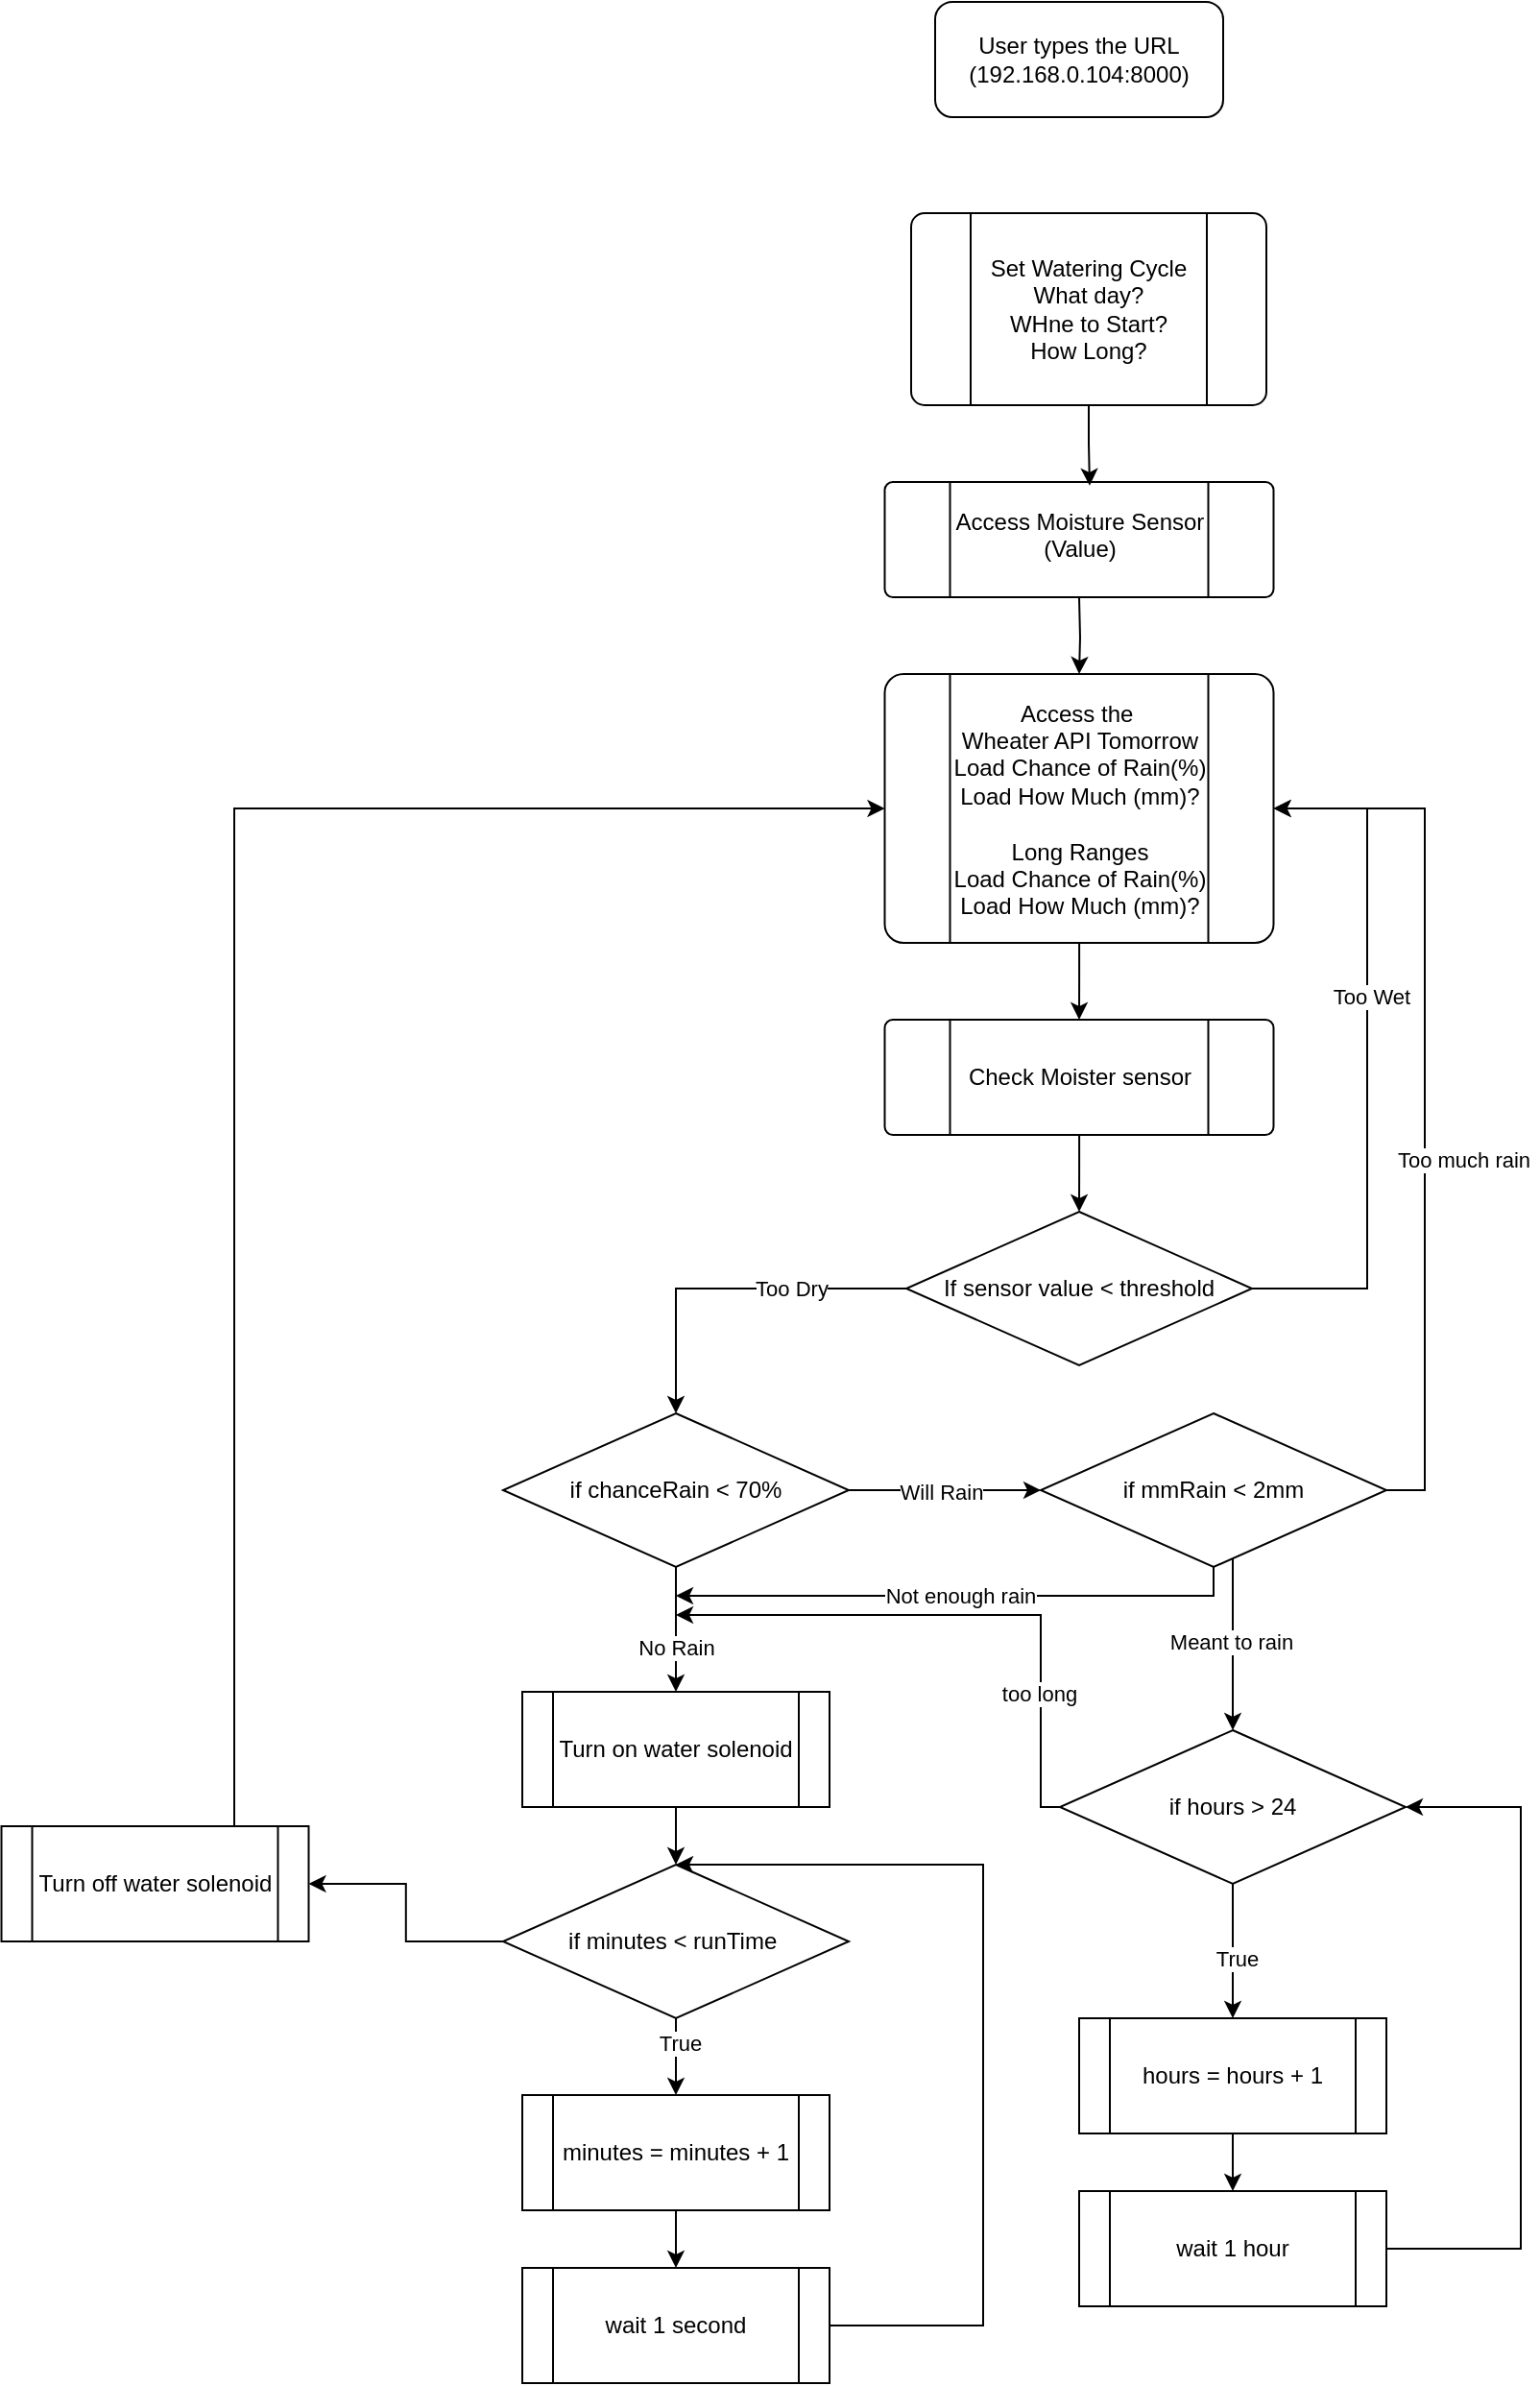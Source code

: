 <mxfile version="24.5.5" type="github">
  <diagram id="C5RBs43oDa-KdzZeNtuy" name="Page-1">
    <mxGraphModel dx="1036" dy="1764" grid="1" gridSize="10" guides="1" tooltips="1" connect="1" arrows="1" fold="1" page="1" pageScale="1" pageWidth="827" pageHeight="1169" math="0" shadow="0">
      <root>
        <mxCell id="WIyWlLk6GJQsqaUBKTNV-0" />
        <mxCell id="WIyWlLk6GJQsqaUBKTNV-1" parent="WIyWlLk6GJQsqaUBKTNV-0" />
        <mxCell id="WIyWlLk6GJQsqaUBKTNV-3" value="User types the URL (192.168.0.104:8000)" style="rounded=1;whiteSpace=wrap;html=1;fontSize=12;glass=0;strokeWidth=1;shadow=0;" parent="WIyWlLk6GJQsqaUBKTNV-1" vertex="1">
          <mxGeometry x="565" y="-380" width="150" height="60" as="geometry" />
        </mxCell>
        <mxCell id="Epe7IqtMgItSxeBAKNHN-16" value="" style="group" vertex="1" connectable="0" parent="WIyWlLk6GJQsqaUBKTNV-1">
          <mxGeometry x="570" y="-270" width="185" height="100" as="geometry" />
        </mxCell>
        <mxCell id="Epe7IqtMgItSxeBAKNHN-13" value="" style="verticalLabelPosition=bottom;verticalAlign=top;html=1;shape=process;whiteSpace=wrap;rounded=1;size=0.167;arcSize=7;align=center;" vertex="1" parent="Epe7IqtMgItSxeBAKNHN-16">
          <mxGeometry x="-17.5" width="185" height="100" as="geometry" />
        </mxCell>
        <mxCell id="Epe7IqtMgItSxeBAKNHN-15" value="Set Watering Cycle&lt;div&gt;What day?&lt;/div&gt;&lt;div&gt;WHne to Start?&lt;/div&gt;&lt;div&gt;How Long?&lt;/div&gt;" style="text;html=1;align=center;verticalAlign=middle;whiteSpace=wrap;rounded=0;" vertex="1" parent="Epe7IqtMgItSxeBAKNHN-16">
          <mxGeometry x="15" y="35" width="120" height="30" as="geometry" />
        </mxCell>
        <mxCell id="Epe7IqtMgItSxeBAKNHN-47" style="edgeStyle=orthogonalEdgeStyle;rounded=0;orthogonalLoop=1;jettySize=auto;html=1;entryX=0.5;entryY=0;entryDx=0;entryDy=0;" edge="1" parent="WIyWlLk6GJQsqaUBKTNV-1" source="Epe7IqtMgItSxeBAKNHN-17" target="Epe7IqtMgItSxeBAKNHN-20">
          <mxGeometry relative="1" as="geometry" />
        </mxCell>
        <mxCell id="Epe7IqtMgItSxeBAKNHN-17" value="" style="verticalLabelPosition=bottom;verticalAlign=top;html=1;shape=process;whiteSpace=wrap;rounded=1;size=0.167;arcSize=7;align=center;" vertex="1" parent="WIyWlLk6GJQsqaUBKTNV-1">
          <mxGeometry x="538.75" y="-30" width="202.5" height="140" as="geometry" />
        </mxCell>
        <mxCell id="Epe7IqtMgItSxeBAKNHN-19" value="&lt;div&gt;Access the&amp;nbsp;&lt;/div&gt;&lt;div&gt;Wheater API Tomorrow&lt;/div&gt;Load Chance of Rain(%)&lt;div&gt;Load How Much (mm)?&lt;/div&gt;&lt;div&gt;&lt;br&gt;&lt;/div&gt;&lt;div&gt;Long Ranges&lt;/div&gt;&lt;div&gt;Load Chance of Rain(%)&lt;div&gt;Load How Much (mm)?&lt;/div&gt;&lt;div&gt;&lt;br&gt;&lt;/div&gt;&lt;div&gt;&lt;br&gt;&lt;/div&gt;&lt;/div&gt;" style="text;html=1;align=center;verticalAlign=middle;whiteSpace=wrap;rounded=0;" vertex="1" parent="WIyWlLk6GJQsqaUBKTNV-1">
          <mxGeometry x="572.5" y="40" width="135" height="30" as="geometry" />
        </mxCell>
        <mxCell id="Epe7IqtMgItSxeBAKNHN-48" style="edgeStyle=orthogonalEdgeStyle;rounded=0;orthogonalLoop=1;jettySize=auto;html=1;entryX=0.5;entryY=0;entryDx=0;entryDy=0;" edge="1" parent="WIyWlLk6GJQsqaUBKTNV-1" source="Epe7IqtMgItSxeBAKNHN-20" target="Epe7IqtMgItSxeBAKNHN-23">
          <mxGeometry relative="1" as="geometry" />
        </mxCell>
        <mxCell id="Epe7IqtMgItSxeBAKNHN-20" value="" style="verticalLabelPosition=bottom;verticalAlign=top;html=1;shape=process;whiteSpace=wrap;rounded=1;size=0.167;arcSize=7;align=center;" vertex="1" parent="WIyWlLk6GJQsqaUBKTNV-1">
          <mxGeometry x="538.75" y="150" width="202.5" height="60" as="geometry" />
        </mxCell>
        <mxCell id="Epe7IqtMgItSxeBAKNHN-21" value="&lt;div&gt;Check Moister sensor&lt;/div&gt;" style="text;html=1;align=center;verticalAlign=middle;whiteSpace=wrap;rounded=0;" vertex="1" parent="WIyWlLk6GJQsqaUBKTNV-1">
          <mxGeometry x="572.5" y="165" width="135" height="30" as="geometry" />
        </mxCell>
        <mxCell id="Epe7IqtMgItSxeBAKNHN-25" style="rounded=0;orthogonalLoop=1;jettySize=auto;html=1;exitX=0;exitY=0.5;exitDx=0;exitDy=0;entryX=0.5;entryY=0;entryDx=0;entryDy=0;edgeStyle=orthogonalEdgeStyle;" edge="1" parent="WIyWlLk6GJQsqaUBKTNV-1" source="Epe7IqtMgItSxeBAKNHN-23" target="Epe7IqtMgItSxeBAKNHN-24">
          <mxGeometry relative="1" as="geometry" />
        </mxCell>
        <mxCell id="Epe7IqtMgItSxeBAKNHN-27" value="Too Dry" style="edgeLabel;html=1;align=center;verticalAlign=middle;resizable=0;points=[];" vertex="1" connectable="0" parent="Epe7IqtMgItSxeBAKNHN-25">
          <mxGeometry x="0.071" y="-3" relative="1" as="geometry">
            <mxPoint x="39" y="3" as="offset" />
          </mxGeometry>
        </mxCell>
        <mxCell id="Epe7IqtMgItSxeBAKNHN-49" style="edgeStyle=orthogonalEdgeStyle;rounded=0;orthogonalLoop=1;jettySize=auto;html=1;entryX=1;entryY=0.5;entryDx=0;entryDy=0;" edge="1" parent="WIyWlLk6GJQsqaUBKTNV-1" source="Epe7IqtMgItSxeBAKNHN-23" target="Epe7IqtMgItSxeBAKNHN-17">
          <mxGeometry relative="1" as="geometry">
            <Array as="points">
              <mxPoint x="790" y="290" />
              <mxPoint x="790" y="40" />
            </Array>
          </mxGeometry>
        </mxCell>
        <mxCell id="Epe7IqtMgItSxeBAKNHN-51" value="Too Wet" style="edgeLabel;html=1;align=center;verticalAlign=middle;resizable=0;points=[];" vertex="1" connectable="0" parent="Epe7IqtMgItSxeBAKNHN-49">
          <mxGeometry x="0.182" y="-2" relative="1" as="geometry">
            <mxPoint as="offset" />
          </mxGeometry>
        </mxCell>
        <mxCell id="Epe7IqtMgItSxeBAKNHN-23" value="If sensor value &amp;lt; threshold&lt;span style=&quot;color: rgba(0, 0, 0, 0); font-family: monospace; font-size: 0px; text-align: start; text-wrap: nowrap;&quot;&gt;%3CmxGraphModel%3E%3Croot%3E%3CmxCell%20id%3D%220%22%2F%3E%3CmxCell%20id%3D%221%22%20parent%3D%220%22%2F%3E%3CmxCell%20id%3D%222%22%20value%3D%22%22%20style%3D%22verticalLabelPosition%3Dbottom%3BverticalAlign%3Dtop%3Bhtml%3D1%3Bshape%3Dprocess%3BwhiteSpace%3Dwrap%3Brounded%3D1%3Bsize%3D0.167%3BarcSize%3D7%3Balign%3Dcenter%3B%22%20vertex%3D%221%22%20parent%3D%221%22%3E%3CmxGeometry%20x%3D%22118.75%22%20y%3D%22480%22%20width%3D%22202.5%22%20height%3D%22140%22%20as%3D%22geometry%22%2F%3E%3C%2FmxCell%3E%3CmxCell%20id%3D%223%22%20value%3D%22%26lt%3Bdiv%26gt%3BAccess%20the%26amp%3Bnbsp%3B%26lt%3B%2Fdiv%26gt%3B%26lt%3Bdiv%26gt%3BWheater%20API%20Tomorrow%26lt%3B%2Fdiv%26gt%3BLoad%20Chance%20of%20Rain(%25)%26lt%3Bdiv%26gt%3BLoad%20How%20Much%20(mm)%3F%26lt%3B%2Fdiv%26gt%3B%26lt%3Bdiv%26gt%3B%26lt%3Bbr%26gt%3B%26lt%3B%2Fdiv%26gt%3B%26lt%3Bdiv%26gt%3BLong%20Ranges%26lt%3B%2Fdiv%26gt%3B%26lt%3Bdiv%26gt%3BLoad%20Chance%20of%20Rain(%25)%26lt%3Bdiv%26gt%3BLoad%20How%20Much%20(mm)%3F%26lt%3B%2Fdiv%26gt%3B%26lt%3Bdiv%26gt%3B%26lt%3Bbr%26gt%3B%26lt%3B%2Fdiv%26gt%3B%26lt%3Bdiv%26gt%3B%26lt%3Bbr%26gt%3B%26lt%3B%2Fdiv%26gt%3B%26lt%3B%2Fdiv%26gt%3B%22%20style%3D%22text%3Bhtml%3D1%3Balign%3Dcenter%3BverticalAlign%3Dmiddle%3BwhiteSpace%3Dwrap%3Brounded%3D0%3B%22%20vertex%3D%221%22%20parent%3D%221%22%3E%3CmxGeometry%20x%3D%22152.5%22%20y%3D%22550%22%20width%3D%22135%22%20height%3D%2230%22%20as%3D%22geometry%22%2F%3E%3C%2FmxCell%3E%3C%2Froot%3E%3C%2FmxGraphModel%3E&lt;/span&gt;" style="rhombus;whiteSpace=wrap;html=1;" vertex="1" parent="WIyWlLk6GJQsqaUBKTNV-1">
          <mxGeometry x="550" y="250" width="180" height="80" as="geometry" />
        </mxCell>
        <mxCell id="Epe7IqtMgItSxeBAKNHN-32" value="" style="edgeStyle=orthogonalEdgeStyle;rounded=0;orthogonalLoop=1;jettySize=auto;html=1;" edge="1" parent="WIyWlLk6GJQsqaUBKTNV-1" source="Epe7IqtMgItSxeBAKNHN-24" target="Epe7IqtMgItSxeBAKNHN-31">
          <mxGeometry relative="1" as="geometry" />
        </mxCell>
        <mxCell id="Epe7IqtMgItSxeBAKNHN-52" value="No Rain" style="edgeLabel;html=1;align=center;verticalAlign=middle;resizable=0;points=[];" vertex="1" connectable="0" parent="Epe7IqtMgItSxeBAKNHN-32">
          <mxGeometry x="0.289" relative="1" as="geometry">
            <mxPoint as="offset" />
          </mxGeometry>
        </mxCell>
        <mxCell id="Epe7IqtMgItSxeBAKNHN-53" style="edgeStyle=orthogonalEdgeStyle;rounded=0;orthogonalLoop=1;jettySize=auto;html=1;entryX=0;entryY=0.5;entryDx=0;entryDy=0;" edge="1" parent="WIyWlLk6GJQsqaUBKTNV-1" source="Epe7IqtMgItSxeBAKNHN-24" target="Epe7IqtMgItSxeBAKNHN-55">
          <mxGeometry relative="1" as="geometry">
            <mxPoint x="590" y="395" as="targetPoint" />
          </mxGeometry>
        </mxCell>
        <mxCell id="Epe7IqtMgItSxeBAKNHN-54" value="Will Rain" style="edgeLabel;html=1;align=center;verticalAlign=middle;resizable=0;points=[];" vertex="1" connectable="0" parent="Epe7IqtMgItSxeBAKNHN-53">
          <mxGeometry x="-0.041" y="-1" relative="1" as="geometry">
            <mxPoint as="offset" />
          </mxGeometry>
        </mxCell>
        <mxCell id="Epe7IqtMgItSxeBAKNHN-24" value="if chanceRain &amp;lt; 70%" style="rhombus;whiteSpace=wrap;html=1;" vertex="1" parent="WIyWlLk6GJQsqaUBKTNV-1">
          <mxGeometry x="340" y="355" width="180" height="80" as="geometry" />
        </mxCell>
        <mxCell id="Epe7IqtMgItSxeBAKNHN-37" style="edgeStyle=orthogonalEdgeStyle;rounded=0;orthogonalLoop=1;jettySize=auto;html=1;entryX=0.5;entryY=0;entryDx=0;entryDy=0;" edge="1" parent="WIyWlLk6GJQsqaUBKTNV-1" source="Epe7IqtMgItSxeBAKNHN-31" target="Epe7IqtMgItSxeBAKNHN-35">
          <mxGeometry relative="1" as="geometry" />
        </mxCell>
        <mxCell id="Epe7IqtMgItSxeBAKNHN-31" value="Turn on water solenoid" style="shape=process;whiteSpace=wrap;html=1;backgroundOutline=1;" vertex="1" parent="WIyWlLk6GJQsqaUBKTNV-1">
          <mxGeometry x="350" y="500" width="160" height="60" as="geometry" />
        </mxCell>
        <mxCell id="Epe7IqtMgItSxeBAKNHN-38" style="edgeStyle=orthogonalEdgeStyle;rounded=0;orthogonalLoop=1;jettySize=auto;html=1;entryX=0.5;entryY=0;entryDx=0;entryDy=0;" edge="1" parent="WIyWlLk6GJQsqaUBKTNV-1" source="Epe7IqtMgItSxeBAKNHN-35" target="Epe7IqtMgItSxeBAKNHN-36">
          <mxGeometry relative="1" as="geometry" />
        </mxCell>
        <mxCell id="Epe7IqtMgItSxeBAKNHN-42" value="True" style="edgeLabel;html=1;align=center;verticalAlign=middle;resizable=0;points=[];" vertex="1" connectable="0" parent="Epe7IqtMgItSxeBAKNHN-38">
          <mxGeometry x="-0.35" y="2" relative="1" as="geometry">
            <mxPoint as="offset" />
          </mxGeometry>
        </mxCell>
        <mxCell id="Epe7IqtMgItSxeBAKNHN-44" style="edgeStyle=orthogonalEdgeStyle;rounded=0;orthogonalLoop=1;jettySize=auto;html=1;" edge="1" parent="WIyWlLk6GJQsqaUBKTNV-1" source="Epe7IqtMgItSxeBAKNHN-35" target="Epe7IqtMgItSxeBAKNHN-43">
          <mxGeometry relative="1" as="geometry" />
        </mxCell>
        <mxCell id="Epe7IqtMgItSxeBAKNHN-35" value="if minutes &amp;lt; runTime&amp;nbsp;" style="rhombus;whiteSpace=wrap;html=1;" vertex="1" parent="WIyWlLk6GJQsqaUBKTNV-1">
          <mxGeometry x="340" y="590" width="180" height="80" as="geometry" />
        </mxCell>
        <mxCell id="Epe7IqtMgItSxeBAKNHN-40" style="edgeStyle=orthogonalEdgeStyle;rounded=0;orthogonalLoop=1;jettySize=auto;html=1;entryX=0.5;entryY=0;entryDx=0;entryDy=0;" edge="1" parent="WIyWlLk6GJQsqaUBKTNV-1" source="Epe7IqtMgItSxeBAKNHN-36" target="Epe7IqtMgItSxeBAKNHN-39">
          <mxGeometry relative="1" as="geometry" />
        </mxCell>
        <mxCell id="Epe7IqtMgItSxeBAKNHN-36" value="minutes = minutes + 1" style="shape=process;whiteSpace=wrap;html=1;backgroundOutline=1;" vertex="1" parent="WIyWlLk6GJQsqaUBKTNV-1">
          <mxGeometry x="350" y="710" width="160" height="60" as="geometry" />
        </mxCell>
        <mxCell id="Epe7IqtMgItSxeBAKNHN-41" style="edgeStyle=orthogonalEdgeStyle;rounded=0;orthogonalLoop=1;jettySize=auto;html=1;entryX=0.5;entryY=0;entryDx=0;entryDy=0;" edge="1" parent="WIyWlLk6GJQsqaUBKTNV-1" source="Epe7IqtMgItSxeBAKNHN-39" target="Epe7IqtMgItSxeBAKNHN-35">
          <mxGeometry relative="1" as="geometry">
            <Array as="points">
              <mxPoint x="590" y="830" />
              <mxPoint x="590" y="590" />
            </Array>
          </mxGeometry>
        </mxCell>
        <mxCell id="Epe7IqtMgItSxeBAKNHN-39" value="wait 1 second" style="shape=process;whiteSpace=wrap;html=1;backgroundOutline=1;" vertex="1" parent="WIyWlLk6GJQsqaUBKTNV-1">
          <mxGeometry x="350" y="800" width="160" height="60" as="geometry" />
        </mxCell>
        <mxCell id="Epe7IqtMgItSxeBAKNHN-46" style="edgeStyle=orthogonalEdgeStyle;rounded=0;orthogonalLoop=1;jettySize=auto;html=1;entryX=0;entryY=0.5;entryDx=0;entryDy=0;" edge="1" parent="WIyWlLk6GJQsqaUBKTNV-1" source="Epe7IqtMgItSxeBAKNHN-43" target="Epe7IqtMgItSxeBAKNHN-17">
          <mxGeometry relative="1" as="geometry">
            <mxPoint x="520" y="40" as="targetPoint" />
            <Array as="points">
              <mxPoint x="200" y="40" />
            </Array>
          </mxGeometry>
        </mxCell>
        <mxCell id="Epe7IqtMgItSxeBAKNHN-43" value="Turn off water solenoid" style="shape=process;whiteSpace=wrap;html=1;backgroundOutline=1;" vertex="1" parent="WIyWlLk6GJQsqaUBKTNV-1">
          <mxGeometry x="78.75" y="570" width="160" height="60" as="geometry" />
        </mxCell>
        <mxCell id="Epe7IqtMgItSxeBAKNHN-56" value="Not enough rain" style="edgeStyle=orthogonalEdgeStyle;rounded=0;orthogonalLoop=1;jettySize=auto;html=1;exitX=0.5;exitY=1;exitDx=0;exitDy=0;" edge="1" parent="WIyWlLk6GJQsqaUBKTNV-1" source="Epe7IqtMgItSxeBAKNHN-55">
          <mxGeometry relative="1" as="geometry">
            <mxPoint x="430" y="450" as="targetPoint" />
            <Array as="points">
              <mxPoint x="710" y="450" />
            </Array>
          </mxGeometry>
        </mxCell>
        <mxCell id="Epe7IqtMgItSxeBAKNHN-58" style="edgeStyle=orthogonalEdgeStyle;rounded=0;orthogonalLoop=1;jettySize=auto;html=1;entryX=1;entryY=0.5;entryDx=0;entryDy=0;" edge="1" parent="WIyWlLk6GJQsqaUBKTNV-1" source="Epe7IqtMgItSxeBAKNHN-55" target="Epe7IqtMgItSxeBAKNHN-17">
          <mxGeometry relative="1" as="geometry">
            <Array as="points">
              <mxPoint x="820" y="395" />
              <mxPoint x="820" y="40" />
            </Array>
          </mxGeometry>
        </mxCell>
        <mxCell id="Epe7IqtMgItSxeBAKNHN-59" value="Too much rain" style="edgeLabel;html=1;align=center;verticalAlign=middle;resizable=0;points=[];" vertex="1" connectable="0" parent="Epe7IqtMgItSxeBAKNHN-58">
          <mxGeometry x="-0.152" y="2" relative="1" as="geometry">
            <mxPoint x="22" as="offset" />
          </mxGeometry>
        </mxCell>
        <mxCell id="Epe7IqtMgItSxeBAKNHN-73" style="edgeStyle=orthogonalEdgeStyle;rounded=0;orthogonalLoop=1;jettySize=auto;html=1;" edge="1" parent="WIyWlLk6GJQsqaUBKTNV-1" source="Epe7IqtMgItSxeBAKNHN-55" target="Epe7IqtMgItSxeBAKNHN-64">
          <mxGeometry relative="1" as="geometry">
            <Array as="points">
              <mxPoint x="720" y="450" />
              <mxPoint x="720" y="450" />
            </Array>
          </mxGeometry>
        </mxCell>
        <mxCell id="Epe7IqtMgItSxeBAKNHN-74" value="Meant to rain" style="edgeLabel;html=1;align=center;verticalAlign=middle;resizable=0;points=[];" vertex="1" connectable="0" parent="Epe7IqtMgItSxeBAKNHN-73">
          <mxGeometry x="-0.043" y="-1" relative="1" as="geometry">
            <mxPoint as="offset" />
          </mxGeometry>
        </mxCell>
        <mxCell id="Epe7IqtMgItSxeBAKNHN-55" value="if mmRain &amp;lt; 2mm" style="rhombus;whiteSpace=wrap;html=1;" vertex="1" parent="WIyWlLk6GJQsqaUBKTNV-1">
          <mxGeometry x="620" y="355" width="180" height="80" as="geometry" />
        </mxCell>
        <mxCell id="Epe7IqtMgItSxeBAKNHN-60" value="" style="verticalLabelPosition=bottom;verticalAlign=top;html=1;shape=process;whiteSpace=wrap;rounded=1;size=0.167;arcSize=7;align=center;" vertex="1" parent="WIyWlLk6GJQsqaUBKTNV-1">
          <mxGeometry x="538.75" y="-130" width="202.5" height="60" as="geometry" />
        </mxCell>
        <mxCell id="Epe7IqtMgItSxeBAKNHN-62" style="edgeStyle=orthogonalEdgeStyle;rounded=0;orthogonalLoop=1;jettySize=auto;html=1;entryX=0.5;entryY=0;entryDx=0;entryDy=0;" edge="1" parent="WIyWlLk6GJQsqaUBKTNV-1" target="Epe7IqtMgItSxeBAKNHN-17">
          <mxGeometry relative="1" as="geometry">
            <mxPoint x="640" y="-70" as="sourcePoint" />
          </mxGeometry>
        </mxCell>
        <mxCell id="Epe7IqtMgItSxeBAKNHN-61" value="&lt;div&gt;Access Moisture Sensor (Value)&lt;/div&gt;&lt;div&gt;&lt;div&gt;&lt;br&gt;&lt;/div&gt;&lt;/div&gt;" style="text;html=1;align=center;verticalAlign=middle;whiteSpace=wrap;rounded=0;" vertex="1" parent="WIyWlLk6GJQsqaUBKTNV-1">
          <mxGeometry x="572.5" y="-110" width="135" height="30" as="geometry" />
        </mxCell>
        <mxCell id="Epe7IqtMgItSxeBAKNHN-63" style="edgeStyle=orthogonalEdgeStyle;rounded=0;orthogonalLoop=1;jettySize=auto;html=1;entryX=0.527;entryY=0.032;entryDx=0;entryDy=0;entryPerimeter=0;" edge="1" parent="WIyWlLk6GJQsqaUBKTNV-1" source="Epe7IqtMgItSxeBAKNHN-13" target="Epe7IqtMgItSxeBAKNHN-60">
          <mxGeometry relative="1" as="geometry">
            <mxPoint x="640" y="-130" as="targetPoint" />
          </mxGeometry>
        </mxCell>
        <mxCell id="Epe7IqtMgItSxeBAKNHN-66" style="edgeStyle=orthogonalEdgeStyle;rounded=0;orthogonalLoop=1;jettySize=auto;html=1;" edge="1" parent="WIyWlLk6GJQsqaUBKTNV-1" source="Epe7IqtMgItSxeBAKNHN-64">
          <mxGeometry relative="1" as="geometry">
            <mxPoint x="720" y="670" as="targetPoint" />
          </mxGeometry>
        </mxCell>
        <mxCell id="Epe7IqtMgItSxeBAKNHN-75" value="True" style="edgeLabel;html=1;align=center;verticalAlign=middle;resizable=0;points=[];" vertex="1" connectable="0" parent="Epe7IqtMgItSxeBAKNHN-66">
          <mxGeometry x="0.108" y="1" relative="1" as="geometry">
            <mxPoint as="offset" />
          </mxGeometry>
        </mxCell>
        <mxCell id="Epe7IqtMgItSxeBAKNHN-71" style="edgeStyle=orthogonalEdgeStyle;rounded=0;orthogonalLoop=1;jettySize=auto;html=1;" edge="1" parent="WIyWlLk6GJQsqaUBKTNV-1" source="Epe7IqtMgItSxeBAKNHN-64">
          <mxGeometry relative="1" as="geometry">
            <mxPoint x="430" y="460" as="targetPoint" />
            <Array as="points">
              <mxPoint x="620" y="560" />
              <mxPoint x="620" y="460" />
              <mxPoint x="430" y="460" />
            </Array>
          </mxGeometry>
        </mxCell>
        <mxCell id="Epe7IqtMgItSxeBAKNHN-72" value="too long" style="edgeLabel;html=1;align=center;verticalAlign=middle;resizable=0;points=[];" vertex="1" connectable="0" parent="Epe7IqtMgItSxeBAKNHN-71">
          <mxGeometry x="-0.538" y="1" relative="1" as="geometry">
            <mxPoint as="offset" />
          </mxGeometry>
        </mxCell>
        <mxCell id="Epe7IqtMgItSxeBAKNHN-64" value="if hours &amp;gt; 24" style="rhombus;whiteSpace=wrap;html=1;" vertex="1" parent="WIyWlLk6GJQsqaUBKTNV-1">
          <mxGeometry x="630" y="520" width="180" height="80" as="geometry" />
        </mxCell>
        <mxCell id="Epe7IqtMgItSxeBAKNHN-69" style="edgeStyle=orthogonalEdgeStyle;rounded=0;orthogonalLoop=1;jettySize=auto;html=1;entryX=0.5;entryY=0;entryDx=0;entryDy=0;" edge="1" parent="WIyWlLk6GJQsqaUBKTNV-1" source="Epe7IqtMgItSxeBAKNHN-67" target="Epe7IqtMgItSxeBAKNHN-68">
          <mxGeometry relative="1" as="geometry" />
        </mxCell>
        <mxCell id="Epe7IqtMgItSxeBAKNHN-67" value="hours = hours + 1&lt;span style=&quot;color: rgba(0, 0, 0, 0); font-family: monospace; font-size: 0px; text-align: start; text-wrap: nowrap;&quot;&gt;%3CmxGraphModel%3E%3Croot%3E%3CmxCell%20id%3D%220%22%2F%3E%3CmxCell%20id%3D%221%22%20parent%3D%220%22%2F%3E%3CmxCell%20id%3D%222%22%20value%3D%22minutes%20%3D%20minutes%20%2B%201%22%20style%3D%22shape%3Dprocess%3BwhiteSpace%3Dwrap%3Bhtml%3D1%3BbackgroundOutline%3D1%3B%22%20vertex%3D%221%22%20parent%3D%221%22%3E%3CmxGeometry%20x%3D%22350%22%20y%3D%22680%22%20width%3D%22160%22%20height%3D%2260%22%20as%3D%22geometry%22%2F%3E%3C%2FmxCell%3E%3C%2Froot%3E%3C%2FmxGraphModel%3E&lt;/span&gt;" style="shape=process;whiteSpace=wrap;html=1;backgroundOutline=1;" vertex="1" parent="WIyWlLk6GJQsqaUBKTNV-1">
          <mxGeometry x="640" y="670" width="160" height="60" as="geometry" />
        </mxCell>
        <mxCell id="Epe7IqtMgItSxeBAKNHN-70" style="edgeStyle=orthogonalEdgeStyle;rounded=0;orthogonalLoop=1;jettySize=auto;html=1;entryX=1;entryY=0.5;entryDx=0;entryDy=0;" edge="1" parent="WIyWlLk6GJQsqaUBKTNV-1" source="Epe7IqtMgItSxeBAKNHN-68" target="Epe7IqtMgItSxeBAKNHN-64">
          <mxGeometry relative="1" as="geometry">
            <Array as="points">
              <mxPoint x="870" y="790" />
              <mxPoint x="870" y="560" />
            </Array>
          </mxGeometry>
        </mxCell>
        <mxCell id="Epe7IqtMgItSxeBAKNHN-68" value="wait 1 hour" style="shape=process;whiteSpace=wrap;html=1;backgroundOutline=1;" vertex="1" parent="WIyWlLk6GJQsqaUBKTNV-1">
          <mxGeometry x="640" y="760" width="160" height="60" as="geometry" />
        </mxCell>
      </root>
    </mxGraphModel>
  </diagram>
</mxfile>
